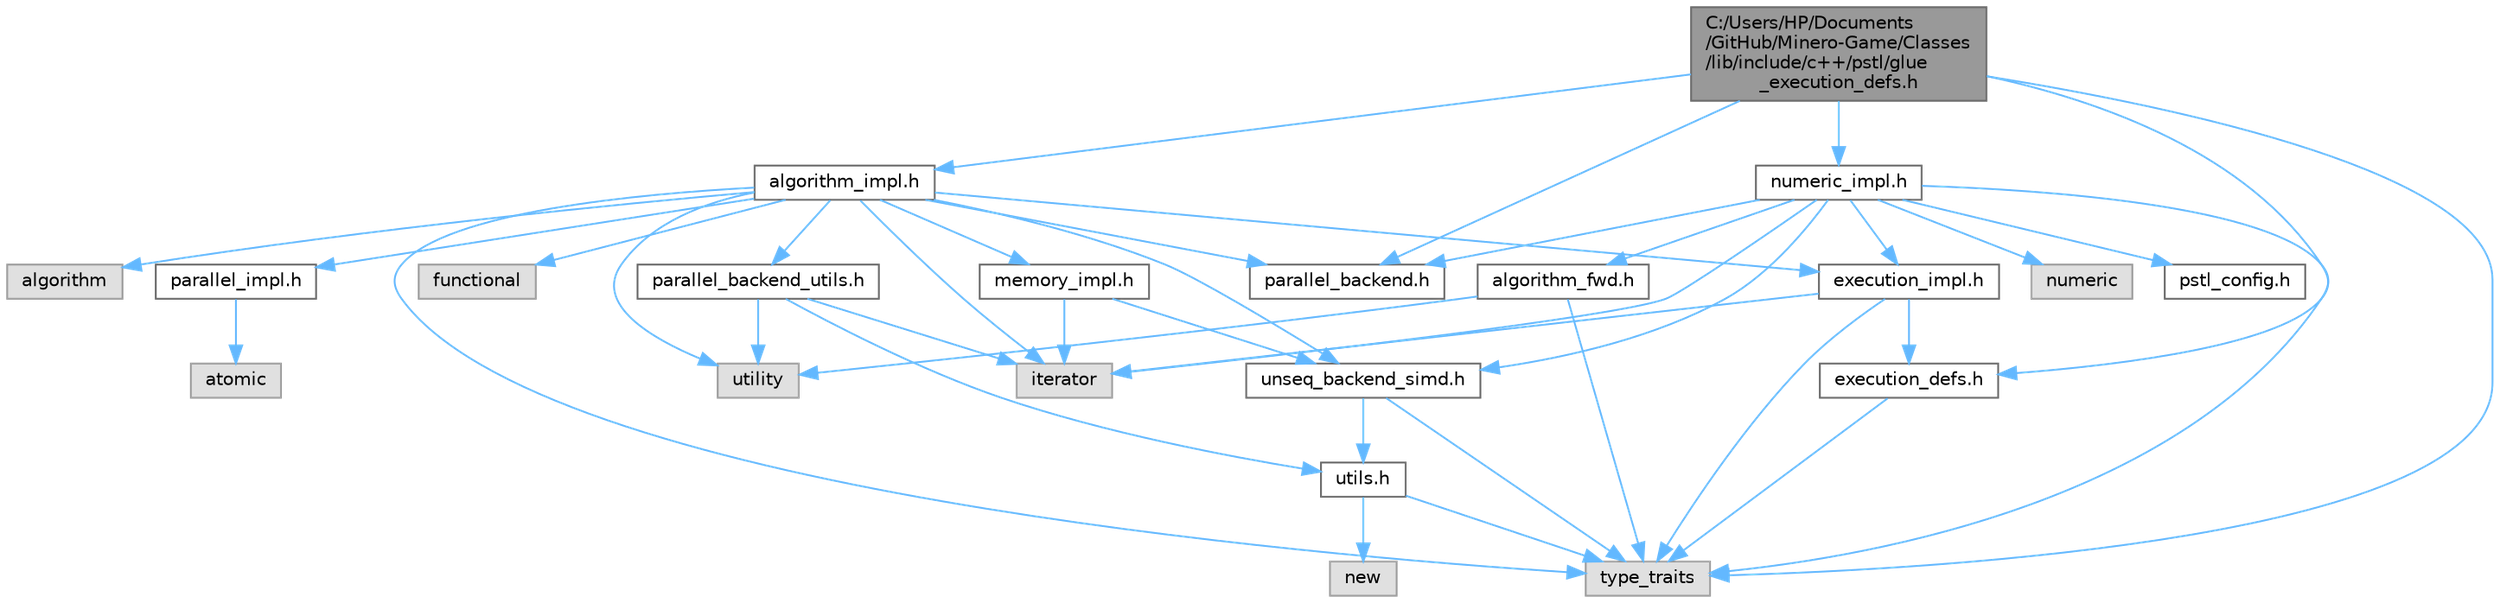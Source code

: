 digraph "C:/Users/HP/Documents/GitHub/Minero-Game/Classes/lib/include/c++/pstl/glue_execution_defs.h"
{
 // LATEX_PDF_SIZE
  bgcolor="transparent";
  edge [fontname=Helvetica,fontsize=10,labelfontname=Helvetica,labelfontsize=10];
  node [fontname=Helvetica,fontsize=10,shape=box,height=0.2,width=0.4];
  Node1 [id="Node000001",label="C:/Users/HP/Documents\l/GitHub/Minero-Game/Classes\l/lib/include/c++/pstl/glue\l_execution_defs.h",height=0.2,width=0.4,color="gray40", fillcolor="grey60", style="filled", fontcolor="black",tooltip=" "];
  Node1 -> Node2 [id="edge81_Node000001_Node000002",color="steelblue1",style="solid",tooltip=" "];
  Node2 [id="Node000002",label="type_traits",height=0.2,width=0.4,color="grey60", fillcolor="#E0E0E0", style="filled",tooltip=" "];
  Node1 -> Node3 [id="edge82_Node000001_Node000003",color="steelblue1",style="solid",tooltip=" "];
  Node3 [id="Node000003",label="execution_defs.h",height=0.2,width=0.4,color="grey40", fillcolor="white", style="filled",URL="$_classes_2lib_2include_2c_09_09_2pstl_2execution__defs_8h.html",tooltip=" "];
  Node3 -> Node2 [id="edge83_Node000003_Node000002",color="steelblue1",style="solid",tooltip=" "];
  Node1 -> Node4 [id="edge84_Node000001_Node000004",color="steelblue1",style="solid",tooltip=" "];
  Node4 [id="Node000004",label="algorithm_impl.h",height=0.2,width=0.4,color="grey40", fillcolor="white", style="filled",URL="$_classes_2lib_2include_2c_09_09_2pstl_2algorithm__impl_8h.html",tooltip=" "];
  Node4 -> Node5 [id="edge85_Node000004_Node000005",color="steelblue1",style="solid",tooltip=" "];
  Node5 [id="Node000005",label="iterator",height=0.2,width=0.4,color="grey60", fillcolor="#E0E0E0", style="filled",tooltip=" "];
  Node4 -> Node2 [id="edge86_Node000004_Node000002",color="steelblue1",style="solid",tooltip=" "];
  Node4 -> Node6 [id="edge87_Node000004_Node000006",color="steelblue1",style="solid",tooltip=" "];
  Node6 [id="Node000006",label="utility",height=0.2,width=0.4,color="grey60", fillcolor="#E0E0E0", style="filled",tooltip=" "];
  Node4 -> Node7 [id="edge88_Node000004_Node000007",color="steelblue1",style="solid",tooltip=" "];
  Node7 [id="Node000007",label="functional",height=0.2,width=0.4,color="grey60", fillcolor="#E0E0E0", style="filled",tooltip=" "];
  Node4 -> Node8 [id="edge89_Node000004_Node000008",color="steelblue1",style="solid",tooltip=" "];
  Node8 [id="Node000008",label="algorithm",height=0.2,width=0.4,color="grey60", fillcolor="#E0E0E0", style="filled",tooltip=" "];
  Node4 -> Node9 [id="edge90_Node000004_Node000009",color="steelblue1",style="solid",tooltip=" "];
  Node9 [id="Node000009",label="execution_impl.h",height=0.2,width=0.4,color="grey40", fillcolor="white", style="filled",URL="$_classes_2lib_2include_2c_09_09_2pstl_2execution__impl_8h.html",tooltip=" "];
  Node9 -> Node5 [id="edge91_Node000009_Node000005",color="steelblue1",style="solid",tooltip=" "];
  Node9 -> Node2 [id="edge92_Node000009_Node000002",color="steelblue1",style="solid",tooltip=" "];
  Node9 -> Node3 [id="edge93_Node000009_Node000003",color="steelblue1",style="solid",tooltip=" "];
  Node4 -> Node10 [id="edge94_Node000004_Node000010",color="steelblue1",style="solid",tooltip=" "];
  Node10 [id="Node000010",label="memory_impl.h",height=0.2,width=0.4,color="grey40", fillcolor="white", style="filled",URL="$_classes_2lib_2include_2c_09_09_2pstl_2memory__impl_8h.html",tooltip=" "];
  Node10 -> Node5 [id="edge95_Node000010_Node000005",color="steelblue1",style="solid",tooltip=" "];
  Node10 -> Node11 [id="edge96_Node000010_Node000011",color="steelblue1",style="solid",tooltip=" "];
  Node11 [id="Node000011",label="unseq_backend_simd.h",height=0.2,width=0.4,color="grey40", fillcolor="white", style="filled",URL="$_classes_2lib_2include_2c_09_09_2pstl_2unseq__backend__simd_8h.html",tooltip=" "];
  Node11 -> Node2 [id="edge97_Node000011_Node000002",color="steelblue1",style="solid",tooltip=" "];
  Node11 -> Node12 [id="edge98_Node000011_Node000012",color="steelblue1",style="solid",tooltip=" "];
  Node12 [id="Node000012",label="utils.h",height=0.2,width=0.4,color="grey40", fillcolor="white", style="filled",URL="$_classes_2lib_2include_2c_09_09_2pstl_2utils_8h.html",tooltip=" "];
  Node12 -> Node13 [id="edge99_Node000012_Node000013",color="steelblue1",style="solid",tooltip=" "];
  Node13 [id="Node000013",label="new",height=0.2,width=0.4,color="grey60", fillcolor="#E0E0E0", style="filled",tooltip=" "];
  Node12 -> Node2 [id="edge100_Node000012_Node000002",color="steelblue1",style="solid",tooltip=" "];
  Node4 -> Node14 [id="edge101_Node000004_Node000014",color="steelblue1",style="solid",tooltip=" "];
  Node14 [id="Node000014",label="parallel_backend_utils.h",height=0.2,width=0.4,color="grey40", fillcolor="white", style="filled",URL="$_classes_2lib_2include_2c_09_09_2pstl_2parallel__backend__utils_8h.html",tooltip=" "];
  Node14 -> Node5 [id="edge102_Node000014_Node000005",color="steelblue1",style="solid",tooltip=" "];
  Node14 -> Node6 [id="edge103_Node000014_Node000006",color="steelblue1",style="solid",tooltip=" "];
  Node14 -> Node12 [id="edge104_Node000014_Node000012",color="steelblue1",style="solid",tooltip=" "];
  Node4 -> Node15 [id="edge105_Node000004_Node000015",color="steelblue1",style="solid",tooltip=" "];
  Node15 [id="Node000015",label="parallel_backend.h",height=0.2,width=0.4,color="grey40", fillcolor="white", style="filled",URL="$_classes_2lib_2include_2c_09_09_2pstl_2parallel__backend_8h.html",tooltip=" "];
  Node4 -> Node16 [id="edge106_Node000004_Node000016",color="steelblue1",style="solid",tooltip=" "];
  Node16 [id="Node000016",label="parallel_impl.h",height=0.2,width=0.4,color="grey40", fillcolor="white", style="filled",URL="$_classes_2lib_2include_2c_09_09_2pstl_2parallel__impl_8h.html",tooltip=" "];
  Node16 -> Node17 [id="edge107_Node000016_Node000017",color="steelblue1",style="solid",tooltip=" "];
  Node17 [id="Node000017",label="atomic",height=0.2,width=0.4,color="grey60", fillcolor="#E0E0E0", style="filled",tooltip=" "];
  Node4 -> Node11 [id="edge108_Node000004_Node000011",color="steelblue1",style="solid",tooltip=" "];
  Node1 -> Node18 [id="edge109_Node000001_Node000018",color="steelblue1",style="solid",tooltip=" "];
  Node18 [id="Node000018",label="numeric_impl.h",height=0.2,width=0.4,color="grey40", fillcolor="white", style="filled",URL="$_classes_2lib_2include_2c_09_09_2pstl_2numeric__impl_8h.html",tooltip=" "];
  Node18 -> Node5 [id="edge110_Node000018_Node000005",color="steelblue1",style="solid",tooltip=" "];
  Node18 -> Node2 [id="edge111_Node000018_Node000002",color="steelblue1",style="solid",tooltip=" "];
  Node18 -> Node19 [id="edge112_Node000018_Node000019",color="steelblue1",style="solid",tooltip=" "];
  Node19 [id="Node000019",label="numeric",height=0.2,width=0.4,color="grey60", fillcolor="#E0E0E0", style="filled",tooltip=" "];
  Node18 -> Node15 [id="edge113_Node000018_Node000015",color="steelblue1",style="solid",tooltip=" "];
  Node18 -> Node20 [id="edge114_Node000018_Node000020",color="steelblue1",style="solid",tooltip=" "];
  Node20 [id="Node000020",label="pstl_config.h",height=0.2,width=0.4,color="grey40", fillcolor="white", style="filled",URL="$_classes_2lib_2include_2c_09_09_2pstl_2pstl__config_8h.html",tooltip=" "];
  Node18 -> Node9 [id="edge115_Node000018_Node000009",color="steelblue1",style="solid",tooltip=" "];
  Node18 -> Node11 [id="edge116_Node000018_Node000011",color="steelblue1",style="solid",tooltip=" "];
  Node18 -> Node21 [id="edge117_Node000018_Node000021",color="steelblue1",style="solid",tooltip=" "];
  Node21 [id="Node000021",label="algorithm_fwd.h",height=0.2,width=0.4,color="grey40", fillcolor="white", style="filled",URL="$_classes_2lib_2include_2c_09_09_2pstl_2algorithm__fwd_8h.html",tooltip=" "];
  Node21 -> Node2 [id="edge118_Node000021_Node000002",color="steelblue1",style="solid",tooltip=" "];
  Node21 -> Node6 [id="edge119_Node000021_Node000006",color="steelblue1",style="solid",tooltip=" "];
  Node1 -> Node15 [id="edge120_Node000001_Node000015",color="steelblue1",style="solid",tooltip=" "];
}
